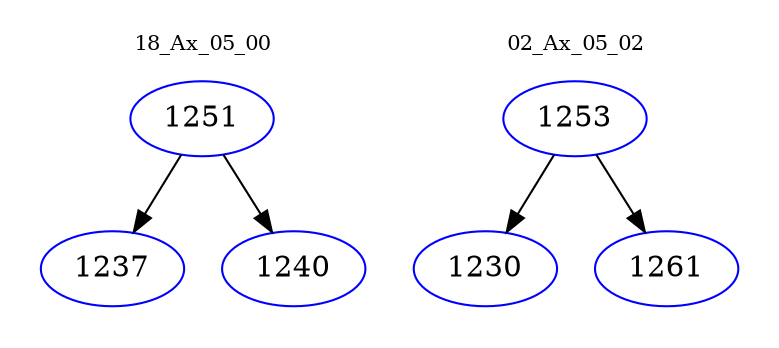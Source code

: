 digraph{
subgraph cluster_0 {
color = white
label = "18_Ax_05_00";
fontsize=10;
T0_1251 [label="1251", color="blue"]
T0_1251 -> T0_1237 [color="black"]
T0_1237 [label="1237", color="blue"]
T0_1251 -> T0_1240 [color="black"]
T0_1240 [label="1240", color="blue"]
}
subgraph cluster_1 {
color = white
label = "02_Ax_05_02";
fontsize=10;
T1_1253 [label="1253", color="blue"]
T1_1253 -> T1_1230 [color="black"]
T1_1230 [label="1230", color="blue"]
T1_1253 -> T1_1261 [color="black"]
T1_1261 [label="1261", color="blue"]
}
}

